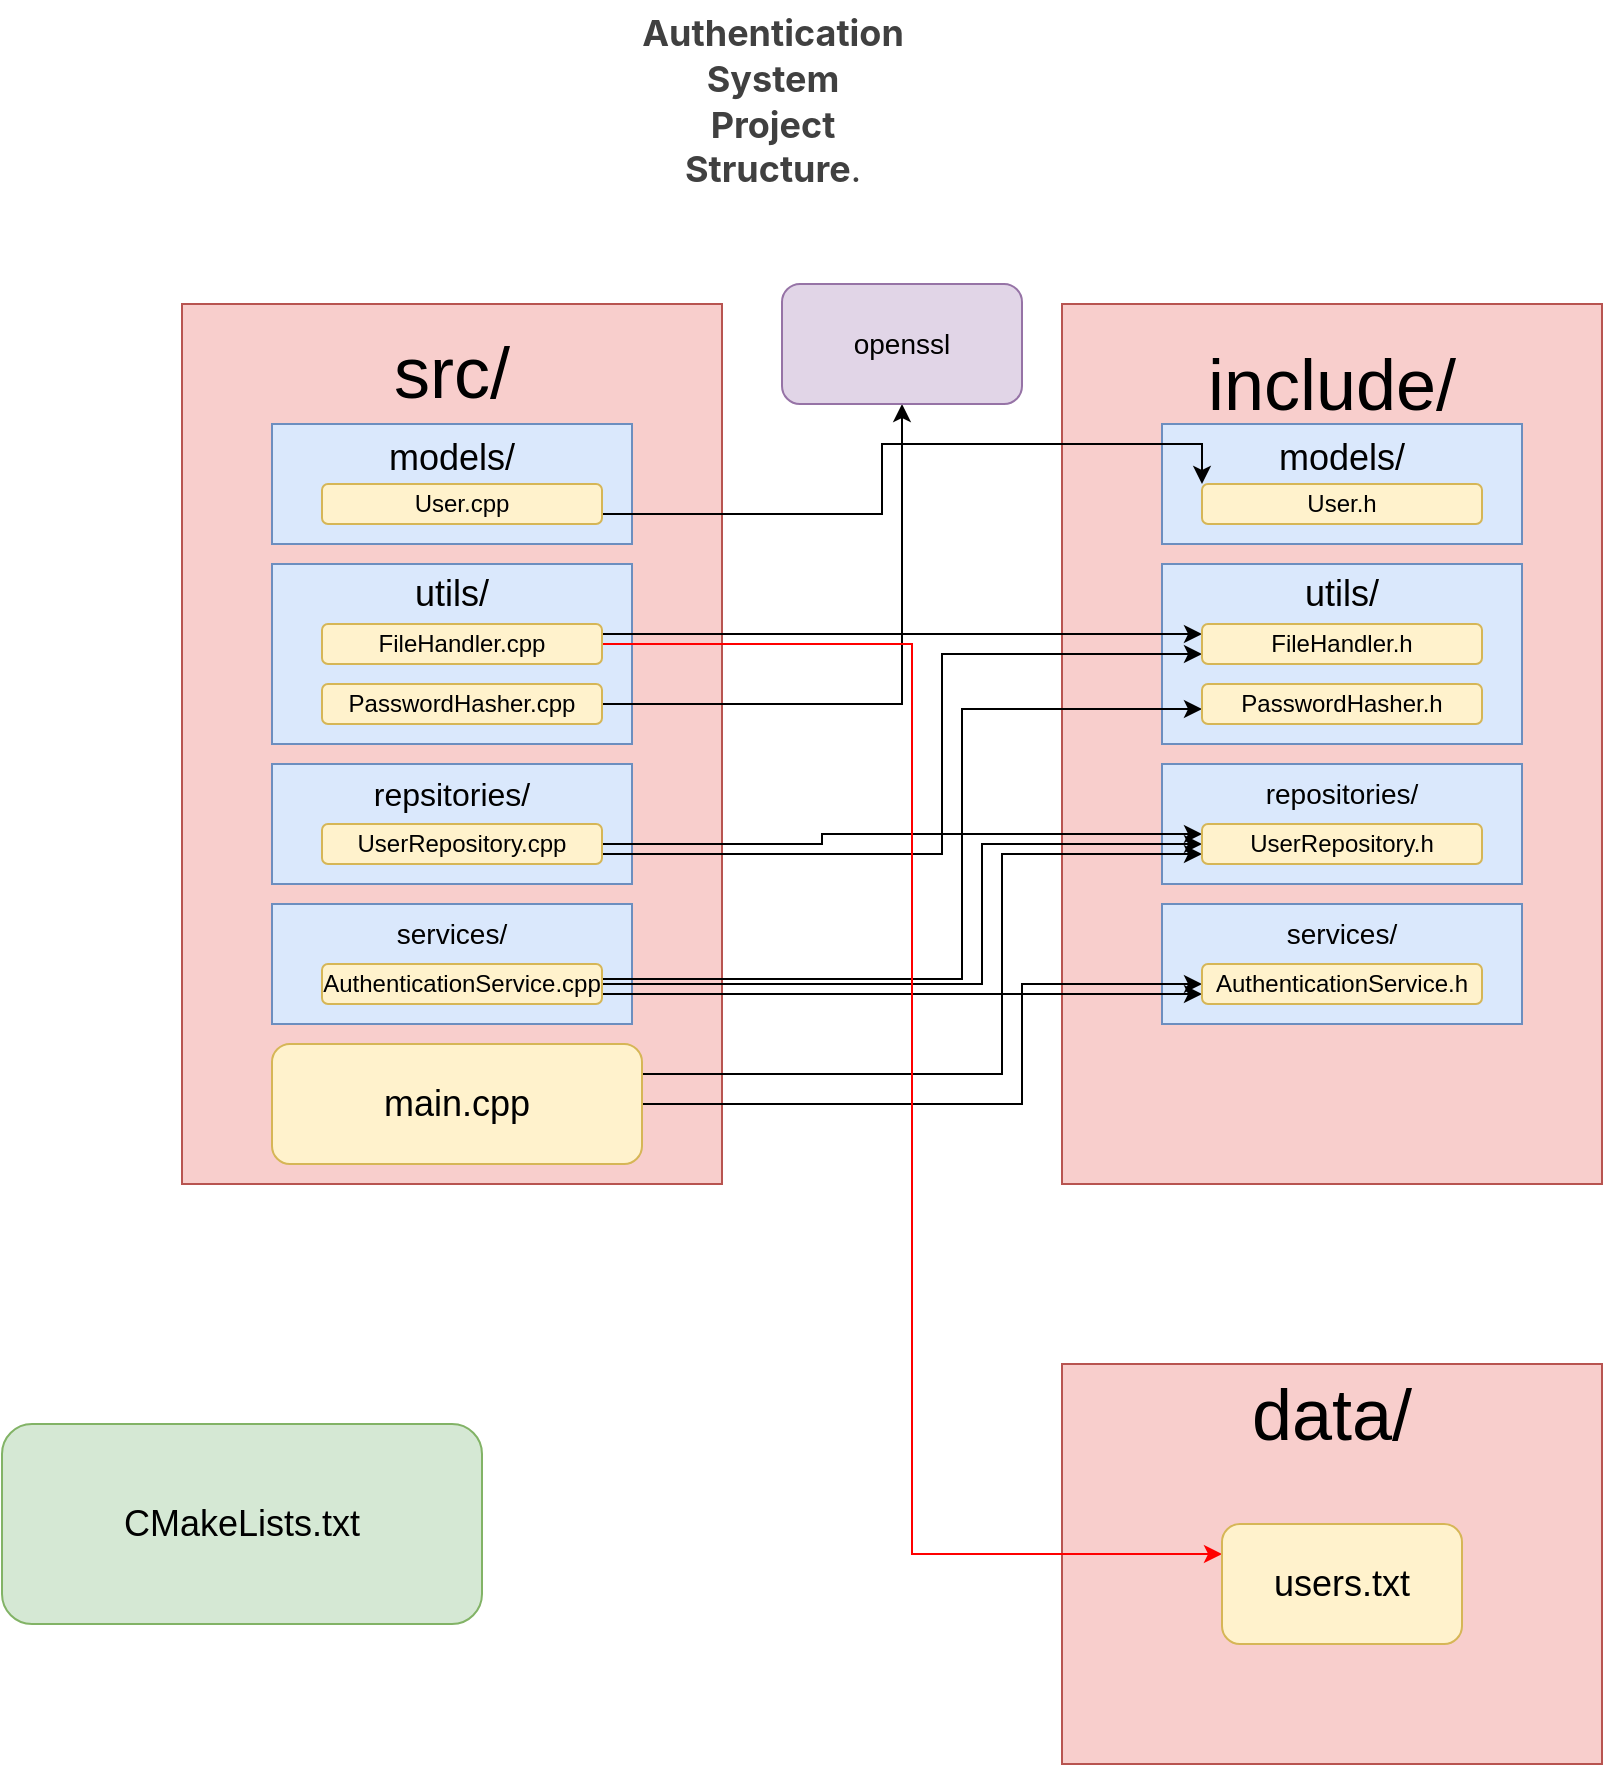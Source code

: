 <mxfile version="26.0.9">
  <diagram name="Page-1" id="oY5EknzV55KCki9M7Zdw">
    <mxGraphModel dx="1050" dy="621" grid="1" gridSize="10" guides="1" tooltips="1" connect="1" arrows="1" fold="1" page="1" pageScale="1" pageWidth="850" pageHeight="1100" math="0" shadow="0">
      <root>
        <mxCell id="0" />
        <mxCell id="1" parent="0" />
        <mxCell id="3q1fw3Sg3W0E0ZMVJO_S-1" value="&lt;font style=&quot;font-size: 18px;&quot;&gt;&lt;strong style=&quot;color: rgb(64, 64, 64); font-family: Inter, system-ui, -apple-system, BlinkMacSystemFont, &amp;quot;Segoe UI&amp;quot;, Roboto, &amp;quot;Noto Sans&amp;quot;, Ubuntu, Cantarell, &amp;quot;Helvetica Neue&amp;quot;, Oxygen, &amp;quot;Open Sans&amp;quot;, sans-serif; text-align: left; text-wrap: wrap;&quot;&gt;Authentication System Project Structure&lt;/strong&gt;&lt;span style=&quot;color: rgb(64, 64, 64); font-family: Inter, system-ui, -apple-system, BlinkMacSystemFont, &amp;quot;Segoe UI&amp;quot;, Roboto, &amp;quot;Noto Sans&amp;quot;, Ubuntu, Cantarell, &amp;quot;Helvetica Neue&amp;quot;, Oxygen, &amp;quot;Open Sans&amp;quot;, sans-serif; text-align: left; text-wrap: wrap;&quot;&gt;.&lt;/span&gt;&lt;/font&gt;" style="text;html=1;align=center;verticalAlign=middle;resizable=0;points=[];autosize=1;strokeColor=#FFFFFF;fillColor=none;spacing=34;" parent="1" vertex="1">
          <mxGeometry x="210" y="9" width="430" height="100" as="geometry" />
        </mxCell>
        <mxCell id="3q1fw3Sg3W0E0ZMVJO_S-6" value="&lt;div&gt;&lt;font style=&quot;font-size: 36px;&quot;&gt;&lt;br&gt;&lt;/font&gt;&lt;/div&gt;&lt;font style=&quot;font-size: 36px;&quot;&gt;&lt;div style=&quot;padding-bottom: 80px;&quot;&gt;&lt;span style=&quot;background-color: transparent; color: light-dark(rgb(0, 0, 0), rgb(255, 255, 255));&quot;&gt;src/&lt;/span&gt;&lt;br&gt;&lt;/div&gt;&lt;/font&gt;&lt;div style=&quot;padding-top: 220px; margin-top: 100px;&quot;&gt;&lt;br&gt;&lt;/div&gt;" style="rounded=0;whiteSpace=wrap;html=1;fillColor=#f8cecc;strokeColor=#b85450;" parent="1" vertex="1">
          <mxGeometry x="130" y="160" width="270" height="440" as="geometry" />
        </mxCell>
        <mxCell id="3q1fw3Sg3W0E0ZMVJO_S-8" value="&lt;div style=&quot;padding-bottom: 360px; padding-top: 0px; margin-top: 0px;&quot;&gt;&lt;span style=&quot;font-size: 36px; background-color: transparent; color: light-dark(rgb(0, 0, 0), rgb(255, 255, 255));&quot;&gt;include/&lt;/span&gt;&lt;br&gt;&lt;/div&gt;" style="rounded=0;whiteSpace=wrap;html=1;fillColor=#f8cecc;strokeColor=#b85450;" parent="1" vertex="1">
          <mxGeometry x="570" y="160" width="270" height="440" as="geometry" />
        </mxCell>
        <mxCell id="3q1fw3Sg3W0E0ZMVJO_S-9" value="&lt;div style=&quot;padding-bottom: 150px;&quot;&gt;&lt;span style=&quot;font-size: 36px; background-color: transparent; color: light-dark(rgb(0, 0, 0), rgb(255, 255, 255));&quot;&gt;data/&lt;/span&gt;&lt;br&gt;&lt;/div&gt;" style="rounded=0;whiteSpace=wrap;html=1;fillColor=#f8cecc;strokeColor=#b85450;" parent="1" vertex="1">
          <mxGeometry x="570" y="690" width="270" height="200" as="geometry" />
        </mxCell>
        <mxCell id="3q1fw3Sg3W0E0ZMVJO_S-10" value="&lt;div style=&quot;padding-top: 0px; padding-bottom: 25px;&quot;&gt;&lt;span style=&quot;font-size: 18px; background-color: transparent; color: light-dark(rgb(0, 0, 0), rgb(255, 255, 255));&quot;&gt;models/&lt;/span&gt;&lt;br&gt;&lt;/div&gt;" style="rounded=0;whiteSpace=wrap;html=1;fillColor=#dae8fc;strokeColor=#6c8ebf;" parent="1" vertex="1">
          <mxGeometry x="175" y="220" width="180" height="60" as="geometry" />
        </mxCell>
        <mxCell id="3q1fw3Sg3W0E0ZMVJO_S-12" value="&lt;div style=&quot;padding-bottom: 60px;&quot;&gt;&lt;span style=&quot;font-size: 18px; background-color: transparent; color: light-dark(rgb(0, 0, 0), rgb(255, 255, 255));&quot;&gt;utils/&lt;/span&gt;&lt;br&gt;&lt;/div&gt;" style="rounded=0;whiteSpace=wrap;html=1;fillColor=#dae8fc;strokeColor=#6c8ebf;" parent="1" vertex="1">
          <mxGeometry x="175" y="290" width="180" height="90" as="geometry" />
        </mxCell>
        <mxCell id="3q1fw3Sg3W0E0ZMVJO_S-13" value="&lt;div style=&quot;padding-bottom: 30px;&quot;&gt;&lt;span style=&quot;font-size: medium; background-color: transparent; color: light-dark(rgb(0, 0, 0), rgb(255, 255, 255));&quot;&gt;repsitories/&lt;/span&gt;&lt;br&gt;&lt;/div&gt;" style="rounded=0;whiteSpace=wrap;html=1;fillColor=#dae8fc;strokeColor=#6c8ebf;" parent="1" vertex="1">
          <mxGeometry x="175" y="390" width="180" height="60" as="geometry" />
        </mxCell>
        <mxCell id="3q1fw3Sg3W0E0ZMVJO_S-14" value="&lt;div style=&quot;padding-bottom: 30px;&quot;&gt;&lt;span style=&quot;font-size: 14px; background-color: transparent; color: light-dark(rgb(0, 0, 0), rgb(255, 255, 255));&quot;&gt;services/&lt;/span&gt;&lt;br&gt;&lt;/div&gt;" style="rounded=0;whiteSpace=wrap;html=1;fillColor=#dae8fc;strokeColor=#6c8ebf;" parent="1" vertex="1">
          <mxGeometry x="175" y="460" width="180" height="60" as="geometry" />
        </mxCell>
        <mxCell id="KJPXOQA4vPU-QTkF32e2-6" value="&lt;div style=&quot;padding-bottom: 25px;&quot;&gt;&lt;span style=&quot;font-size: 18px; background-color: transparent; color: light-dark(rgb(0, 0, 0), rgb(255, 255, 255));&quot;&gt;models/&lt;/span&gt;&lt;br&gt;&lt;/div&gt;" style="rounded=0;whiteSpace=wrap;html=1;fillColor=#dae8fc;strokeColor=#6c8ebf;" parent="1" vertex="1">
          <mxGeometry x="620" y="220" width="180" height="60" as="geometry" />
        </mxCell>
        <mxCell id="KJPXOQA4vPU-QTkF32e2-7" value="&lt;div style=&quot;padding-bottom: 60px;&quot;&gt;&lt;span style=&quot;font-size: 18px; background-color: transparent; color: light-dark(rgb(0, 0, 0), rgb(255, 255, 255));&quot;&gt;utils/&lt;/span&gt;&lt;br&gt;&lt;/div&gt;" style="rounded=0;whiteSpace=wrap;html=1;fillColor=#dae8fc;strokeColor=#6c8ebf;" parent="1" vertex="1">
          <mxGeometry x="620" y="290" width="180" height="90" as="geometry" />
        </mxCell>
        <mxCell id="KJPXOQA4vPU-QTkF32e2-8" value="&lt;div style=&quot;margin-top: 0px; padding-bottom: 30px;&quot;&gt;&lt;span style=&quot;font-size: 14px; background-color: transparent; color: light-dark(rgb(0, 0, 0), rgb(255, 255, 255));&quot;&gt;repositories/&lt;/span&gt;&lt;br&gt;&lt;/div&gt;" style="rounded=0;whiteSpace=wrap;html=1;fillColor=#dae8fc;strokeColor=#6c8ebf;" parent="1" vertex="1">
          <mxGeometry x="620" y="390" width="180" height="60" as="geometry" />
        </mxCell>
        <mxCell id="KJPXOQA4vPU-QTkF32e2-9" value="&lt;div style=&quot;padding-bottom: 30px;&quot;&gt;&lt;span style=&quot;font-size: 14px; background-color: transparent; color: light-dark(rgb(0, 0, 0), rgb(255, 255, 255));&quot;&gt;services/&lt;/span&gt;&lt;br&gt;&lt;/div&gt;" style="rounded=0;whiteSpace=wrap;html=1;fillColor=#dae8fc;strokeColor=#6c8ebf;" parent="1" vertex="1">
          <mxGeometry x="620" y="460" width="180" height="60" as="geometry" />
        </mxCell>
        <mxCell id="KJPXOQA4vPU-QTkF32e2-25" style="edgeStyle=orthogonalEdgeStyle;rounded=0;orthogonalLoop=1;jettySize=auto;html=1;exitX=1;exitY=0.5;exitDx=0;exitDy=0;entryX=0;entryY=0.5;entryDx=0;entryDy=0;" parent="1" source="KJPXOQA4vPU-QTkF32e2-10" target="KJPXOQA4vPU-QTkF32e2-16" edge="1">
          <mxGeometry relative="1" as="geometry">
            <Array as="points">
              <mxPoint x="550" y="560" />
              <mxPoint x="550" y="500" />
            </Array>
          </mxGeometry>
        </mxCell>
        <mxCell id="bvNnBPkbXKbR6Izw1tBe-1" style="edgeStyle=orthogonalEdgeStyle;rounded=0;orthogonalLoop=1;jettySize=auto;html=1;exitX=1;exitY=0.25;exitDx=0;exitDy=0;entryX=0;entryY=0.75;entryDx=0;entryDy=0;" edge="1" parent="1" source="KJPXOQA4vPU-QTkF32e2-10" target="KJPXOQA4vPU-QTkF32e2-17">
          <mxGeometry relative="1" as="geometry">
            <Array as="points">
              <mxPoint x="540" y="545" />
              <mxPoint x="540" y="435" />
            </Array>
          </mxGeometry>
        </mxCell>
        <mxCell id="KJPXOQA4vPU-QTkF32e2-10" value="&lt;font style=&quot;font-size: 18px;&quot;&gt;main.cpp&lt;/font&gt;" style="rounded=1;whiteSpace=wrap;html=1;fillColor=#fff2cc;strokeColor=#d6b656;" parent="1" vertex="1">
          <mxGeometry x="175" y="530" width="185" height="60" as="geometry" />
        </mxCell>
        <mxCell id="KJPXOQA4vPU-QTkF32e2-28" style="edgeStyle=orthogonalEdgeStyle;rounded=0;orthogonalLoop=1;jettySize=auto;html=1;exitX=1;exitY=0.25;exitDx=0;exitDy=0;entryX=0;entryY=0.5;entryDx=0;entryDy=0;" parent="1" edge="1">
          <mxGeometry relative="1" as="geometry">
            <mxPoint x="340" y="497.5" as="sourcePoint" />
            <mxPoint x="640" y="362.5" as="targetPoint" />
            <Array as="points">
              <mxPoint x="520" y="498" />
              <mxPoint x="520" y="363" />
            </Array>
          </mxGeometry>
        </mxCell>
        <mxCell id="KJPXOQA4vPU-QTkF32e2-30" style="edgeStyle=orthogonalEdgeStyle;rounded=0;orthogonalLoop=1;jettySize=auto;html=1;exitX=1;exitY=0.5;exitDx=0;exitDy=0;entryX=0;entryY=0.5;entryDx=0;entryDy=0;" parent="1" source="KJPXOQA4vPU-QTkF32e2-11" target="KJPXOQA4vPU-QTkF32e2-17" edge="1">
          <mxGeometry relative="1" as="geometry">
            <Array as="points">
              <mxPoint x="530" y="500" />
              <mxPoint x="530" y="430" />
            </Array>
          </mxGeometry>
        </mxCell>
        <mxCell id="bvNnBPkbXKbR6Izw1tBe-2" style="edgeStyle=orthogonalEdgeStyle;rounded=0;orthogonalLoop=1;jettySize=auto;html=1;exitX=1;exitY=0.75;exitDx=0;exitDy=0;entryX=0;entryY=0.75;entryDx=0;entryDy=0;" edge="1" parent="1" source="KJPXOQA4vPU-QTkF32e2-11" target="KJPXOQA4vPU-QTkF32e2-16">
          <mxGeometry relative="1" as="geometry" />
        </mxCell>
        <mxCell id="KJPXOQA4vPU-QTkF32e2-11" value="AuthenticationService.cpp" style="rounded=1;whiteSpace=wrap;html=1;fillColor=#fff2cc;strokeColor=#d6b656;" parent="1" vertex="1">
          <mxGeometry x="200" y="490" width="140" height="20" as="geometry" />
        </mxCell>
        <mxCell id="KJPXOQA4vPU-QTkF32e2-32" style="edgeStyle=orthogonalEdgeStyle;rounded=0;orthogonalLoop=1;jettySize=auto;html=1;exitX=1;exitY=0.75;exitDx=0;exitDy=0;entryX=0;entryY=0.75;entryDx=0;entryDy=0;" parent="1" source="KJPXOQA4vPU-QTkF32e2-12" target="KJPXOQA4vPU-QTkF32e2-19" edge="1">
          <mxGeometry relative="1" as="geometry">
            <Array as="points">
              <mxPoint x="510" y="435" />
              <mxPoint x="510" y="335" />
            </Array>
          </mxGeometry>
        </mxCell>
        <mxCell id="KJPXOQA4vPU-QTkF32e2-37" style="edgeStyle=orthogonalEdgeStyle;rounded=0;orthogonalLoop=1;jettySize=auto;html=1;exitX=1;exitY=0.5;exitDx=0;exitDy=0;entryX=0;entryY=0.25;entryDx=0;entryDy=0;" parent="1" source="KJPXOQA4vPU-QTkF32e2-12" target="KJPXOQA4vPU-QTkF32e2-17" edge="1">
          <mxGeometry relative="1" as="geometry">
            <Array as="points">
              <mxPoint x="450" y="430" />
              <mxPoint x="450" y="425" />
            </Array>
          </mxGeometry>
        </mxCell>
        <mxCell id="KJPXOQA4vPU-QTkF32e2-12" value="UserRepository.cpp" style="rounded=1;whiteSpace=wrap;html=1;fillColor=#fff2cc;strokeColor=#d6b656;" parent="1" vertex="1">
          <mxGeometry x="200" y="420" width="140" height="20" as="geometry" />
        </mxCell>
        <mxCell id="KJPXOQA4vPU-QTkF32e2-34" style="edgeStyle=orthogonalEdgeStyle;rounded=0;orthogonalLoop=1;jettySize=auto;html=1;exitX=1;exitY=0.5;exitDx=0;exitDy=0;entryX=0.5;entryY=1;entryDx=0;entryDy=0;" parent="1" source="KJPXOQA4vPU-QTkF32e2-13" target="KJPXOQA4vPU-QTkF32e2-33" edge="1">
          <mxGeometry relative="1" as="geometry" />
        </mxCell>
        <mxCell id="KJPXOQA4vPU-QTkF32e2-13" value="PasswordHasher.cpp" style="rounded=1;whiteSpace=wrap;html=1;fillColor=#fff2cc;strokeColor=#d6b656;" parent="1" vertex="1">
          <mxGeometry x="200" y="350" width="140" height="20" as="geometry" />
        </mxCell>
        <mxCell id="KJPXOQA4vPU-QTkF32e2-36" style="edgeStyle=orthogonalEdgeStyle;rounded=0;orthogonalLoop=1;jettySize=auto;html=1;exitX=1;exitY=0.75;exitDx=0;exitDy=0;entryX=0;entryY=0;entryDx=0;entryDy=0;" parent="1" source="KJPXOQA4vPU-QTkF32e2-14" target="KJPXOQA4vPU-QTkF32e2-20" edge="1">
          <mxGeometry relative="1" as="geometry">
            <Array as="points">
              <mxPoint x="480" y="265" />
              <mxPoint x="480" y="230" />
              <mxPoint x="640" y="230" />
            </Array>
          </mxGeometry>
        </mxCell>
        <mxCell id="KJPXOQA4vPU-QTkF32e2-14" value="User.cpp" style="rounded=1;whiteSpace=wrap;html=1;fillColor=#fff2cc;strokeColor=#d6b656;" parent="1" vertex="1">
          <mxGeometry x="200" y="250" width="140" height="20" as="geometry" />
        </mxCell>
        <mxCell id="KJPXOQA4vPU-QTkF32e2-35" style="edgeStyle=orthogonalEdgeStyle;rounded=0;orthogonalLoop=1;jettySize=auto;html=1;exitX=1;exitY=0.5;exitDx=0;exitDy=0;entryX=0;entryY=0.25;entryDx=0;entryDy=0;strokeColor=#FF0000;" parent="1" source="KJPXOQA4vPU-QTkF32e2-15" target="KJPXOQA4vPU-QTkF32e2-22" edge="1">
          <mxGeometry relative="1" as="geometry" />
        </mxCell>
        <mxCell id="bvNnBPkbXKbR6Izw1tBe-3" style="edgeStyle=orthogonalEdgeStyle;rounded=0;orthogonalLoop=1;jettySize=auto;html=1;exitX=1;exitY=0.25;exitDx=0;exitDy=0;entryX=0;entryY=0.25;entryDx=0;entryDy=0;" edge="1" parent="1" source="KJPXOQA4vPU-QTkF32e2-15" target="KJPXOQA4vPU-QTkF32e2-19">
          <mxGeometry relative="1" as="geometry" />
        </mxCell>
        <mxCell id="KJPXOQA4vPU-QTkF32e2-15" value="FileHandler.cpp" style="rounded=1;whiteSpace=wrap;html=1;fillColor=#fff2cc;strokeColor=#d6b656;" parent="1" vertex="1">
          <mxGeometry x="200" y="320" width="140" height="20" as="geometry" />
        </mxCell>
        <mxCell id="KJPXOQA4vPU-QTkF32e2-16" value="AuthenticationService.h" style="rounded=1;whiteSpace=wrap;html=1;fillColor=#fff2cc;strokeColor=#d6b656;" parent="1" vertex="1">
          <mxGeometry x="640" y="490" width="140" height="20" as="geometry" />
        </mxCell>
        <mxCell id="KJPXOQA4vPU-QTkF32e2-17" value="UserRepository.h" style="rounded=1;whiteSpace=wrap;html=1;fillColor=#fff2cc;strokeColor=#d6b656;" parent="1" vertex="1">
          <mxGeometry x="640" y="420" width="140" height="20" as="geometry" />
        </mxCell>
        <mxCell id="KJPXOQA4vPU-QTkF32e2-18" value="PasswordHasher.h" style="rounded=1;whiteSpace=wrap;html=1;fillColor=#fff2cc;strokeColor=#d6b656;" parent="1" vertex="1">
          <mxGeometry x="640" y="350" width="140" height="20" as="geometry" />
        </mxCell>
        <mxCell id="KJPXOQA4vPU-QTkF32e2-19" value="FileHandler.h" style="rounded=1;whiteSpace=wrap;html=1;fillColor=#fff2cc;strokeColor=#d6b656;" parent="1" vertex="1">
          <mxGeometry x="640" y="320" width="140" height="20" as="geometry" />
        </mxCell>
        <mxCell id="KJPXOQA4vPU-QTkF32e2-20" value="User.h" style="rounded=1;whiteSpace=wrap;html=1;fillColor=#fff2cc;strokeColor=#d6b656;" parent="1" vertex="1">
          <mxGeometry x="640" y="250" width="140" height="20" as="geometry" />
        </mxCell>
        <mxCell id="KJPXOQA4vPU-QTkF32e2-22" value="&lt;font style=&quot;font-size: 18px;&quot;&gt;users.txt&lt;/font&gt;" style="rounded=1;whiteSpace=wrap;html=1;fillColor=#fff2cc;strokeColor=#d6b656;" parent="1" vertex="1">
          <mxGeometry x="650" y="770" width="120" height="60" as="geometry" />
        </mxCell>
        <mxCell id="KJPXOQA4vPU-QTkF32e2-23" value="&lt;font style=&quot;font-size: 18px;&quot;&gt;CMakeLists.txt&lt;/font&gt;" style="rounded=1;whiteSpace=wrap;html=1;fillColor=#d5e8d4;strokeColor=#82b366;" parent="1" vertex="1">
          <mxGeometry x="40" y="720" width="240" height="100" as="geometry" />
        </mxCell>
        <mxCell id="KJPXOQA4vPU-QTkF32e2-24" style="edgeStyle=orthogonalEdgeStyle;rounded=0;orthogonalLoop=1;jettySize=auto;html=1;exitX=0.5;exitY=1;exitDx=0;exitDy=0;" parent="1" source="KJPXOQA4vPU-QTkF32e2-22" target="KJPXOQA4vPU-QTkF32e2-22" edge="1">
          <mxGeometry relative="1" as="geometry" />
        </mxCell>
        <mxCell id="KJPXOQA4vPU-QTkF32e2-33" value="&lt;font style=&quot;font-size: 14px;&quot;&gt;openssl&lt;/font&gt;" style="rounded=1;whiteSpace=wrap;html=1;fillColor=#e1d5e7;strokeColor=#9673a6;" parent="1" vertex="1">
          <mxGeometry x="430" y="150" width="120" height="60" as="geometry" />
        </mxCell>
      </root>
    </mxGraphModel>
  </diagram>
</mxfile>
